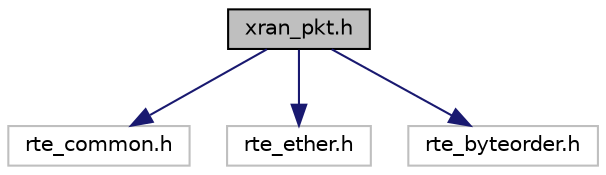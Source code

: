 digraph "xran_pkt.h"
{
 // LATEX_PDF_SIZE
  edge [fontname="Helvetica",fontsize="10",labelfontname="Helvetica",labelfontsize="10"];
  node [fontname="Helvetica",fontsize="10",shape=record];
  Node1 [label="xran_pkt.h",height=0.2,width=0.4,color="black", fillcolor="grey75", style="filled", fontcolor="black",tooltip="Definitions and support functions to process XRAN packet."];
  Node1 -> Node2 [color="midnightblue",fontsize="10",style="solid",fontname="Helvetica"];
  Node2 [label="rte_common.h",height=0.2,width=0.4,color="grey75", fillcolor="white", style="filled",tooltip=" "];
  Node1 -> Node3 [color="midnightblue",fontsize="10",style="solid",fontname="Helvetica"];
  Node3 [label="rte_ether.h",height=0.2,width=0.4,color="grey75", fillcolor="white", style="filled",tooltip=" "];
  Node1 -> Node4 [color="midnightblue",fontsize="10",style="solid",fontname="Helvetica"];
  Node4 [label="rte_byteorder.h",height=0.2,width=0.4,color="grey75", fillcolor="white", style="filled",tooltip=" "];
}

